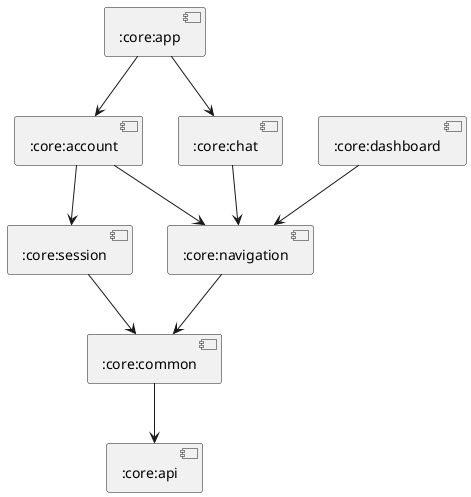 @startuml

[:core:api]
[:core:common]
[:core:session]
[:core:account]
[:core:chat]
[:core:navigation]
[:core:dashboard]
[:core:app]

[:core:common] --> [:core:api]
[:core:session] --> [:core:common]
[:core:navigation] --> [:core:common]
[:core:app] --> [:core:account]
[:core:app] --> [:core:chat]
[:core:account] --> [:core:navigation]
[:core:account] --> [:core:session]
[:core:chat] --> [:core:navigation]
[:core:dashboard] --> [:core:navigation]

@enduml